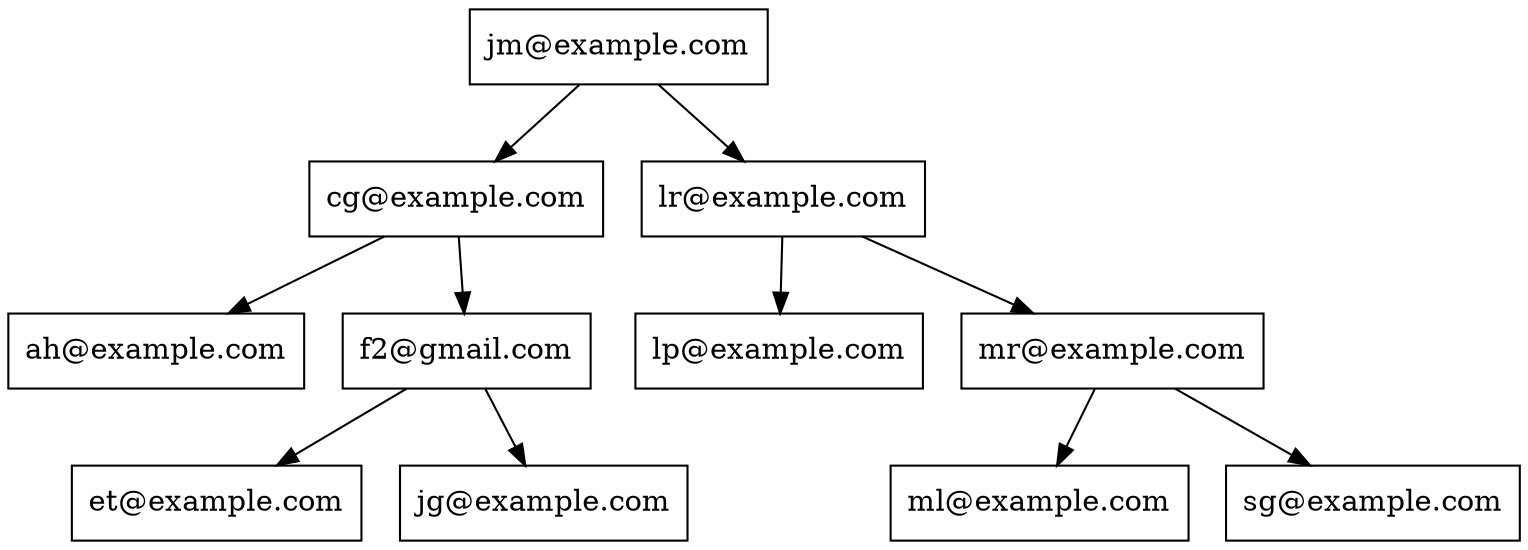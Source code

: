 digraph AVLTree {
    node [shape=record];
    "jm@example.com" -> "cg@example.com";
    "jm@example.com" -> "lr@example.com";
    "cg@example.com" -> "ah@example.com";
    "cg@example.com" -> "f2@gmail.com";
    "f2@gmail.com" -> "et@example.com";
    "f2@gmail.com" -> "jg@example.com";
    "lr@example.com" -> "lp@example.com";
    "lr@example.com" -> "mr@example.com";
    "mr@example.com" -> "ml@example.com";
    "mr@example.com" -> "sg@example.com";
}
